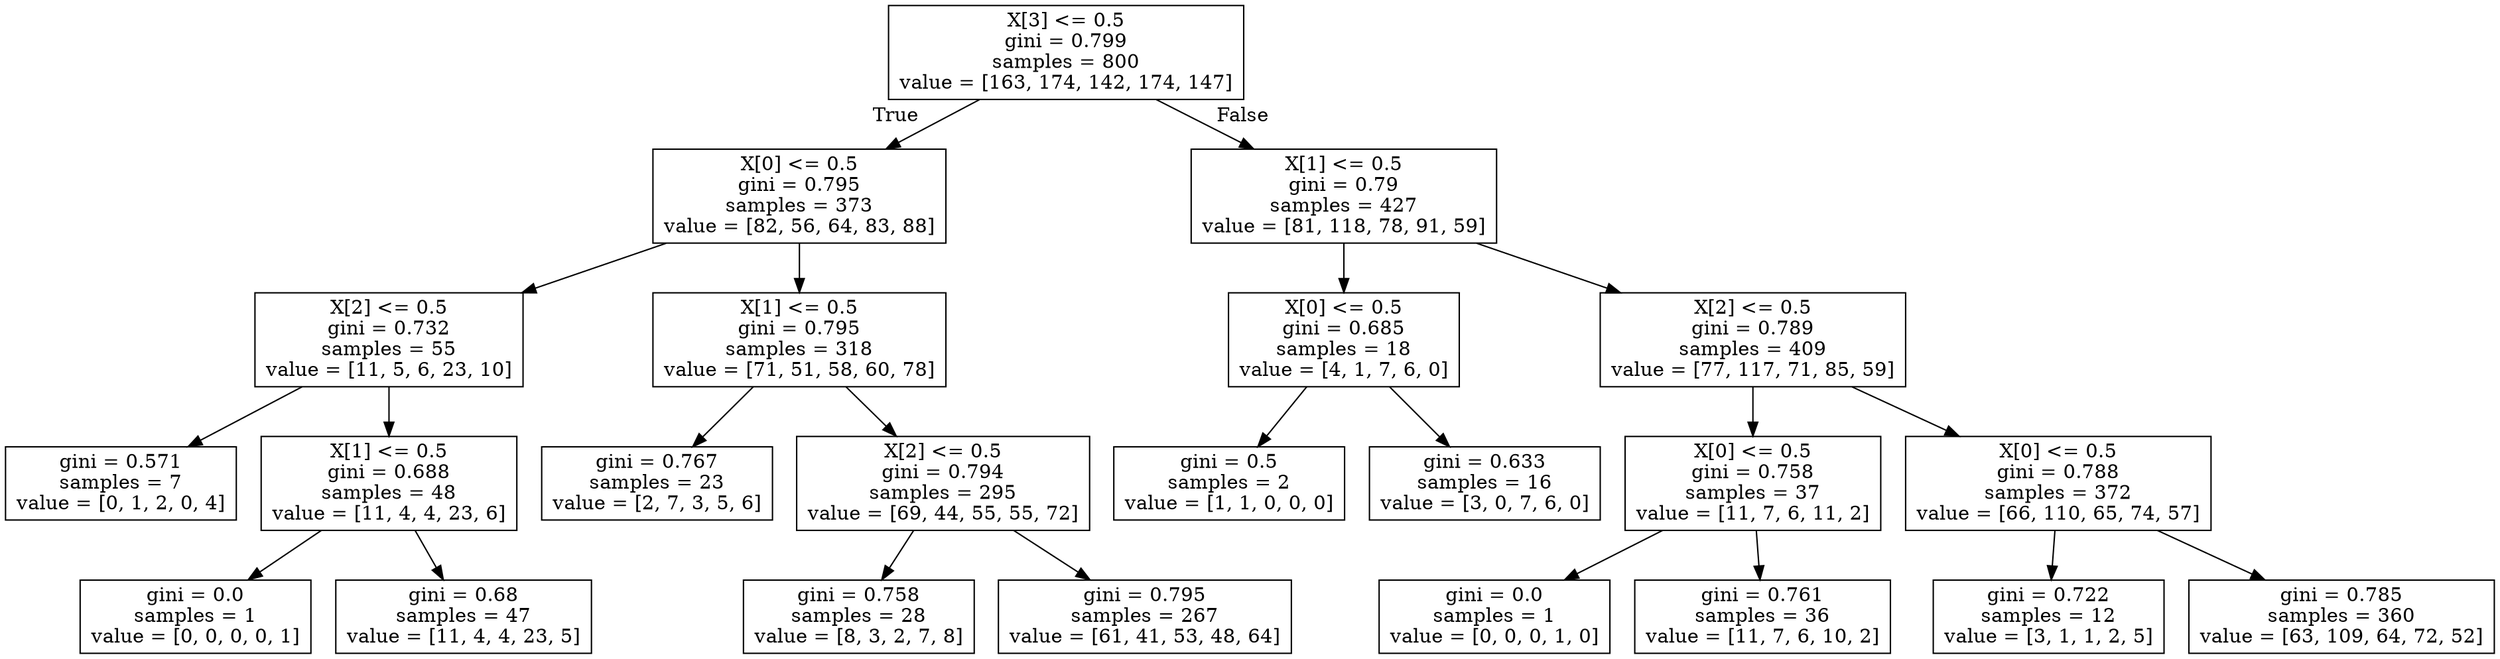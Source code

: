 digraph Tree {
node [shape=box] ;
0 [label="X[3] <= 0.5\ngini = 0.799\nsamples = 800\nvalue = [163, 174, 142, 174, 147]"] ;
1 [label="X[0] <= 0.5\ngini = 0.795\nsamples = 373\nvalue = [82, 56, 64, 83, 88]"] ;
0 -> 1 [labeldistance=2.5, labelangle=45, headlabel="True"] ;
2 [label="X[2] <= 0.5\ngini = 0.732\nsamples = 55\nvalue = [11, 5, 6, 23, 10]"] ;
1 -> 2 ;
3 [label="gini = 0.571\nsamples = 7\nvalue = [0, 1, 2, 0, 4]"] ;
2 -> 3 ;
4 [label="X[1] <= 0.5\ngini = 0.688\nsamples = 48\nvalue = [11, 4, 4, 23, 6]"] ;
2 -> 4 ;
5 [label="gini = 0.0\nsamples = 1\nvalue = [0, 0, 0, 0, 1]"] ;
4 -> 5 ;
6 [label="gini = 0.68\nsamples = 47\nvalue = [11, 4, 4, 23, 5]"] ;
4 -> 6 ;
7 [label="X[1] <= 0.5\ngini = 0.795\nsamples = 318\nvalue = [71, 51, 58, 60, 78]"] ;
1 -> 7 ;
8 [label="gini = 0.767\nsamples = 23\nvalue = [2, 7, 3, 5, 6]"] ;
7 -> 8 ;
9 [label="X[2] <= 0.5\ngini = 0.794\nsamples = 295\nvalue = [69, 44, 55, 55, 72]"] ;
7 -> 9 ;
10 [label="gini = 0.758\nsamples = 28\nvalue = [8, 3, 2, 7, 8]"] ;
9 -> 10 ;
11 [label="gini = 0.795\nsamples = 267\nvalue = [61, 41, 53, 48, 64]"] ;
9 -> 11 ;
12 [label="X[1] <= 0.5\ngini = 0.79\nsamples = 427\nvalue = [81, 118, 78, 91, 59]"] ;
0 -> 12 [labeldistance=2.5, labelangle=-45, headlabel="False"] ;
13 [label="X[0] <= 0.5\ngini = 0.685\nsamples = 18\nvalue = [4, 1, 7, 6, 0]"] ;
12 -> 13 ;
14 [label="gini = 0.5\nsamples = 2\nvalue = [1, 1, 0, 0, 0]"] ;
13 -> 14 ;
15 [label="gini = 0.633\nsamples = 16\nvalue = [3, 0, 7, 6, 0]"] ;
13 -> 15 ;
16 [label="X[2] <= 0.5\ngini = 0.789\nsamples = 409\nvalue = [77, 117, 71, 85, 59]"] ;
12 -> 16 ;
17 [label="X[0] <= 0.5\ngini = 0.758\nsamples = 37\nvalue = [11, 7, 6, 11, 2]"] ;
16 -> 17 ;
18 [label="gini = 0.0\nsamples = 1\nvalue = [0, 0, 0, 1, 0]"] ;
17 -> 18 ;
19 [label="gini = 0.761\nsamples = 36\nvalue = [11, 7, 6, 10, 2]"] ;
17 -> 19 ;
20 [label="X[0] <= 0.5\ngini = 0.788\nsamples = 372\nvalue = [66, 110, 65, 74, 57]"] ;
16 -> 20 ;
21 [label="gini = 0.722\nsamples = 12\nvalue = [3, 1, 1, 2, 5]"] ;
20 -> 21 ;
22 [label="gini = 0.785\nsamples = 360\nvalue = [63, 109, 64, 72, 52]"] ;
20 -> 22 ;
}